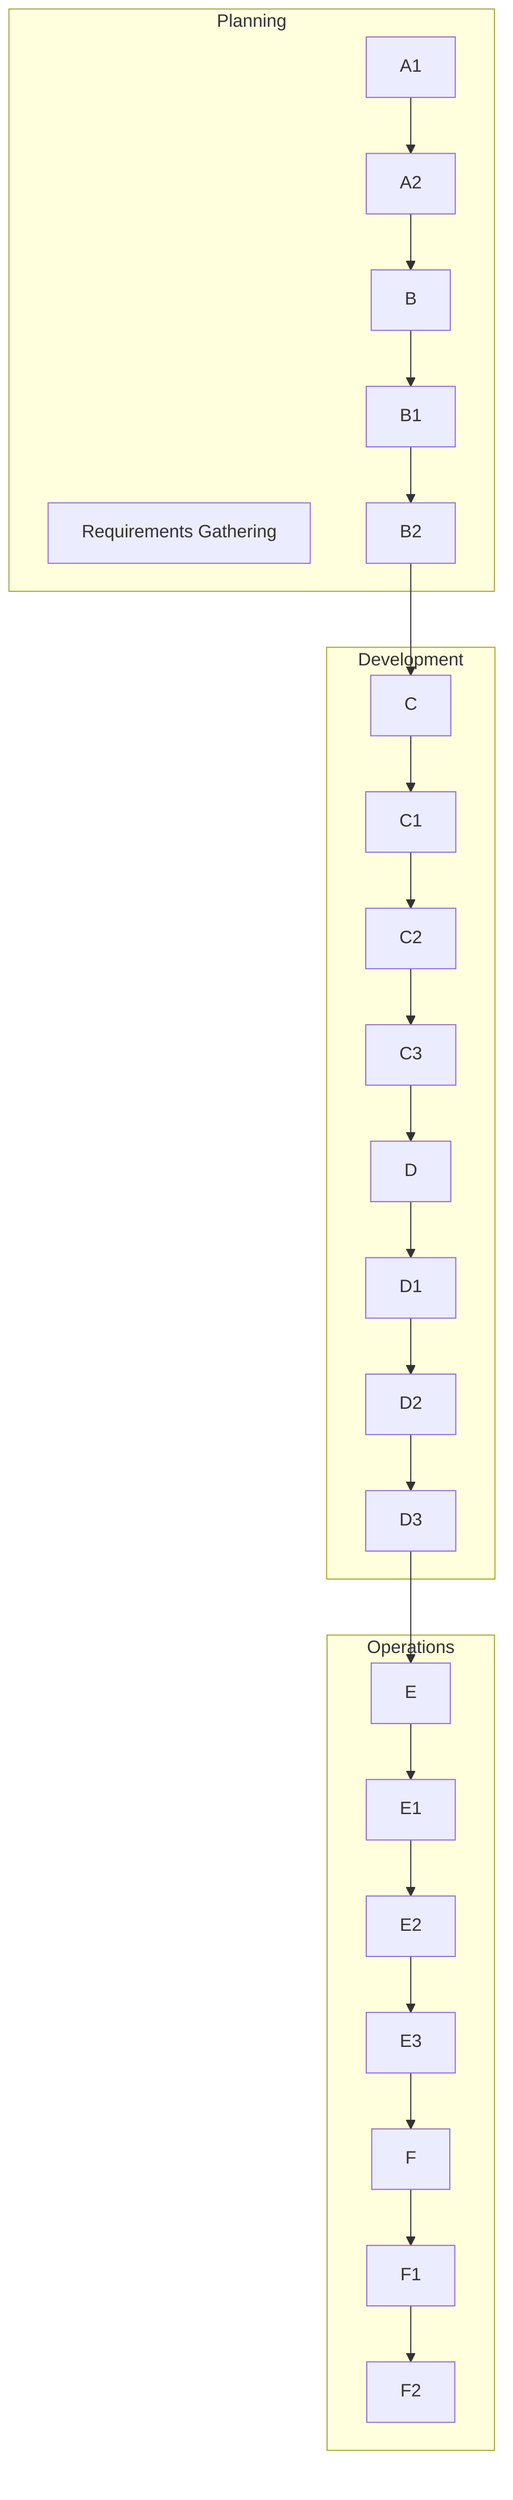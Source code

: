 flowchart TD
    A[Requirements Gathering]
    A1
    A2
    B
    B1
    B2
    C
    C1
    C2
    C3
    D
    D1
    D2
    D3
    E
    E1
    E2
    E3
    F
    F1
    F2
    A1 --> A2
    A2 --> B
    B --> B1
    B1 --> B2
    B2 --> C
    C --> C1
    C1 --> C2
    C2 --> C3
    C3 --> D
    D --> D1
    D1 --> D2
    D2 --> D3
    D3 --> E
    E --> E1
    E1 --> E2
    E2 --> E3
    E3 --> F
    F --> F1
    F1 --> F2
    subgraph Planning
        A
        A1
        A2
        B
        B1
        B2
    end
    subgraph Development
        C
        C1
        C2
        C3
        D
        D1
        D2
        D3
    end
    subgraph Operations
        E
        E1
        E2
        E3
        F
        F1
        F2
    end